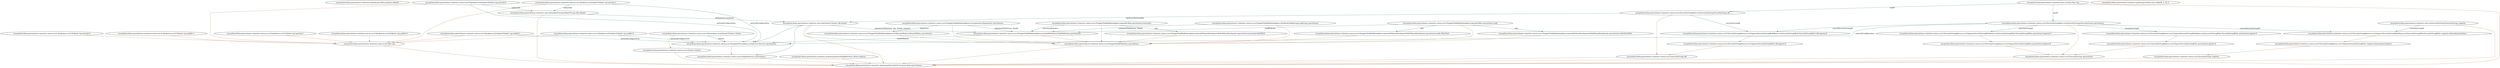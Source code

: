 strict digraph {
    Resource0 [label="urn:pulumi:demo-persistence::teastore::pulumi:providers:pulumi::default"];
    Resource1 [label="urn:pulumi:demo-persistence::teastore::awsx:x:ec2:Vpc$awsx:x:ec2:Subnet::vpc-private-1"];
    Resource1 -> Resource2 [color = "#AA6639"];
    Resource3 [label="urn:pulumi:demo-persistence::teastore::awsx:x:ecs:FargateService::persistence"];
    Resource3 -> Resource4 [color = "#AA6639"];
    Resource5 [label="urn:pulumi:demo-persistence::teastore::awsx:x:ecs:FargateTaskDefinition$aws:iam/role:Role::persistence-execution"];
    Resource5 -> Resource6 [color = "#AA6639"];
    Resource5 -> Resource7 [color = "#246C60", label = "role"];
    Resource5 -> Resource8 [color = "#246C60", label = "executionRoleArn"];
    Resource9 [label="urn:pulumi:demo-persistence::teastore::awsx:x:ec2:SecurityGroup$aws:ec2/securityGroup:SecurityGroup::persistence"];
    Resource9 -> Resource10 [color = "#246C60", label = "securityGroupId"];
    Resource9 -> Resource11 [color = "#246C60", label = "sourceSecurityGroupId"];
    Resource9 -> Resource12 [color = "#246C60", label = "sourceSecurityGroupId"];
    Resource9 -> Resource13 [color = "#246C60", label = "networkConfiguration"];
    Resource9 -> Resource14 [color = "#AA6639"];
    Resource9 -> Resource15 [color = "#246C60", label = "securityGroupId"];
    Resource15 [label="urn:pulumi:demo-persistence::teastore::awsx:x:ec2:SecurityGroup$awsx:x:ec2:EgressSecurityGroupRule$aws:ec2/securityGroupRule:SecurityGroupRule::persistence-egress-0"];
    Resource15 -> Resource16 [color = "#AA6639"];
    Resource17 [label="urn:pulumi:demo-persistence::teastore::awsx:x:ecs:FargateTaskDefinition$aws:cloudwatch/logGroup:LogGroup::persistence"];
    Resource17 -> Resource6 [color = "#AA6639"];
    Resource17 -> Resource8 [color = "#246C60", label = "containerDefinitions, family"];
    Resource18 [label="urn:pulumi:demo-persistence::teastore::pulumi:pulumi:StackReference::demo-registry"];
    Resource18 -> Resource4 [color = "#AA6639"];
    Resource19 [label="urn:pulumi:demo-persistence::teastore::awsx:x:ec2:Vpc$awsx:x:ec2:Subnet::vpc-private-0"];
    Resource19 -> Resource2 [color = "#AA6639"];
    Resource20 [label="urn:pulumi:demo-persistence::teastore::awsx:x:ec2:SecurityGroup$awsx:x:ec2:IngressSecurityGroupRule::persistence-ingress-0"];
    Resource20 -> Resource14 [color = "#AA6639"];
    Resource21 [label="urn:pulumi:demo-persistence::teastore::awsx:x:ec2:Vpc$aws:ec2/subnet:Subnet::vpc-public-1"];
    Resource21 -> Resource13 [color = "#246C60", label = "networkConfiguration"];
    Resource21 -> Resource2 [color = "#AA6639"];
    Resource22 [label="urn:pulumi:demo-persistence::teastore::awsx:x:ec2:SecurityGroup$aws:ec2/securityGroup:SecurityGroup::db"];
    Resource22 -> Resource11 [color = "#246C60", label = "securityGroupId"];
    Resource22 -> Resource23 [color = "#246C60", label = "vpcSecurityGroupIds"];
    Resource22 -> Resource24 [color = "#AA6639"];
    Resource25 [label="urn:pulumi:demo-persistence::teastore::awsx:x:ecs:FargateTaskDefinition$aws:iam/role:Role::persistence-task"];
    Resource25 -> Resource6 [color = "#AA6639"];
    Resource25 -> Resource26 [color = "#246C60", label = "role"];
    Resource25 -> Resource8 [color = "#246C60", label = "taskRoleArn"];
    Resource25 -> Resource27 [color = "#246C60", label = "role"];
    Resource26 [label="urn:pulumi:demo-persistence::teastore::awsx:x:ecs:FargateTaskDefinition$aws:iam/rolePolicyAttachment:RolePolicyAttachment::persistence-task-fd1a00e5"];
    Resource26 -> Resource6 [color = "#AA6639"];
    Resource7 [label="urn:pulumi:demo-persistence::teastore::awsx:x:ecs:FargateTaskDefinition$aws:iam/rolePolicyAttachment:RolePolicyAttachment::persistence-execution-9a42f520"];
    Resource7 -> Resource6 [color = "#AA6639"];
    Resource14 [label="urn:pulumi:demo-persistence::teastore::awsx:x:ec2:SecurityGroup::persistence"];
    Resource14 -> Resource4 [color = "#AA6639"];
    Resource28 [label="urn:pulumi:demo-persistence::teastore::awsx:x:ec2:Vpc$awsx:x:ec2:Subnet::vpc-public-0"];
    Resource28 -> Resource2 [color = "#AA6639"];
    Resource29 [label="urn:pulumi:demo-persistence::teastore::awsx:x:ec2:SecurityGroup$awsx:x:ec2:IngressSecurityGroupRule::db-ingress-0"];
    Resource29 -> Resource24 [color = "#AA6639"];
    Resource30 [label="urn:pulumi:demo-persistence::teastore::awsx:x:ec2:Vpc$aws:ec2/subnet:Subnet::vpc-public-0"];
    Resource30 -> Resource13 [color = "#246C60", label = "networkConfiguration"];
    Resource30 -> Resource2 [color = "#AA6639"];
    Resource31 [label="urn:pulumi:demo-persistence::teastore::aws:rds/subnetGroup:SubnetGroup::db-subnets"];
    Resource31 -> Resource23 [color = "#246C60", label = "dbSubnetGroupName"];
    Resource31 -> Resource4 [color = "#AA6639"];
    Resource8 [label="urn:pulumi:demo-persistence::teastore::awsx:x:ecs:FargateTaskDefinition$aws:ecs/taskDefinition:TaskDefinition::persistence"];
    Resource8 -> Resource13 [color = "#246C60", label = "taskDefinition"];
    Resource8 -> Resource6 [color = "#AA6639"];
    Resource27 [label="urn:pulumi:demo-persistence::teastore::awsx:x:ecs:FargateTaskDefinition$aws:iam/rolePolicyAttachment:RolePolicyAttachment::persistence-task-32be53a2"];
    Resource27 -> Resource6 [color = "#AA6639"];
    Resource2 [label="urn:pulumi:demo-persistence::teastore::awsx:x:ec2:Vpc::vpc"];
    Resource2 -> Resource4 [color = "#AA6639"];
    Resource24 [label="urn:pulumi:demo-persistence::teastore::awsx:x:ec2:SecurityGroup::db"];
    Resource24 -> Resource4 [color = "#AA6639"];
    Resource32 [label="urn:pulumi:demo-persistence::teastore::awsx:x:ec2:Vpc$awsx:x:ec2:Subnet::vpc-public-1"];
    Resource32 -> Resource2 [color = "#AA6639"];
    Resource33 [label="urn:pulumi:demo-persistence::teastore::aws:ec2/securityGroup:SecurityGroup::registry"];
    Resource33 -> Resource12 [color = "#246C60", label = "securityGroupId"];
    Resource33 -> Resource4 [color = "#AA6639"];
    Resource34 [label="urn:pulumi:demo-persistence::teastore::awsx:x:ecs:FargateTaskDefinition$aws:ecr/repository:Repository::persistence"];
    Resource34 -> Resource35 [color = "#246C60", label = "repository"];
    Resource34 -> Resource8 [color = "#246C60", label = "containerDefinitions, family"];
    Resource34 -> Resource6 [color = "#AA6639"];
    Resource36 [label="urn:pulumi:demo-persistence::teastore::pulumi:providers:aws::default_3_19_3"];
    Resource16 [label="urn:pulumi:demo-persistence::teastore::awsx:x:ec2:SecurityGroup$awsx:x:ec2:EgressSecurityGroupRule::persistence-egress-0"];
    Resource16 -> Resource14 [color = "#AA6639"];
    Resource37 [label="urn:pulumi:demo-persistence::teastore::awsx:x:ec2:Vpc$aws:ec2/subnet:Subnet::vpc-private-0"];
    Resource37 -> Resource2 [color = "#AA6639"];
    Resource37 -> Resource13 [color = "#246C60", label = "networkConfiguration"];
    Resource37 -> Resource31 [color = "#246C60", label = "subnetIds"];
    Resource38 [label="urn:pulumi:demo-persistence::teastore::aws:ec2/vpc:Vpc::vpc"];
    Resource38 -> Resource4 [color = "#AA6639"];
    Resource38 -> Resource22 [color = "#246C60", label = "vpcId"];
    Resource38 -> Resource9 [color = "#246C60", label = "vpcId"];
    Resource12 [label="urn:pulumi:demo-persistence::teastore::awsx:x:ec2:SecurityGroup$awsx:x:ec2:IngressSecurityGroupRule$aws:ec2/securityGroupRule:SecurityGroupRule::registry-inbound-persistence"];
    Resource12 -> Resource39 [color = "#AA6639"];
    Resource35 [label="urn:pulumi:demo-persistence::teastore::awsx:x:ecs:FargateTaskDefinition$aws:ecr/lifecyclePolicy:LifecyclePolicy::persistence"];
    Resource35 -> Resource6 [color = "#AA6639"];
    Resource13 [label="urn:pulumi:demo-persistence::teastore::awsx:x:ecs:FargateService$aws:ecs/service:Service::persistence"];
    Resource13 -> Resource3 [color = "#AA6639"];
    Resource4 [label="urn:pulumi:demo-persistence::teastore::pulumi:pulumi:Stack::teastore-demo-persistence"];
    Resource39 [label="urn:pulumi:demo-persistence::teastore::awsx:x:ec2:SecurityGroup$awsx:x:ec2:IngressSecurityGroupRule::registry-inbound-persistence"];
    Resource39 -> Resource40 [color = "#AA6639"];
    Resource41 [label="urn:pulumi:demo-persistence::teastore::awsx:x:ecs:Cluster$aws:ecs/cluster:Cluster::cluster"];
    Resource41 -> Resource42 [color = "#AA6639"];
    Resource41 -> Resource13 [color = "#246C60", label = "cluster"];
    Resource10 [label="urn:pulumi:demo-persistence::teastore::awsx:x:ec2:SecurityGroup$awsx:x:ec2:IngressSecurityGroupRule$aws:ec2/securityGroupRule:SecurityGroupRule::persistence-ingress-0"];
    Resource10 -> Resource20 [color = "#AA6639"];
    Resource11 [label="urn:pulumi:demo-persistence::teastore::awsx:x:ec2:SecurityGroup$awsx:x:ec2:IngressSecurityGroupRule$aws:ec2/securityGroupRule:SecurityGroupRule::db-ingress-0"];
    Resource11 -> Resource29 [color = "#AA6639"];
    Resource40 [label="urn:pulumi:demo-persistence::teastore::awsx:x:ec2:SecurityGroup::registry"];
    Resource40 -> Resource4 [color = "#AA6639"];
    Resource42 [label="urn:pulumi:demo-persistence::teastore::awsx:x:ecs:Cluster::cluster"];
    Resource42 -> Resource4 [color = "#AA6639"];
    Resource43 [label="urn:pulumi:demo-persistence::teastore::awsx:x:ec2:Vpc$aws:ec2/subnet:Subnet::vpc-private-1"];
    Resource43 -> Resource13 [color = "#246C60", label = "networkConfiguration"];
    Resource43 -> Resource2 [color = "#AA6639"];
    Resource43 -> Resource31 [color = "#246C60", label = "subnetIds"];
    Resource23 [label="urn:pulumi:demo-persistence::teastore::aws:rds/cluster:Cluster::db-cluster"];
    Resource23 -> Resource13 [color = "#246C60"];
    Resource23 -> Resource4 [color = "#AA6639"];
    Resource23 -> Resource6 [color = "#246C60"];
    Resource23 -> Resource3 [color = "#246C60"];
    Resource23 -> Resource8 [color = "#246C60", label = "containerDefinitions, cpu, family, memory"];
    Resource6 [label="urn:pulumi:demo-persistence::teastore::awsx:x:ecs:FargateTaskDefinition::persistence"];
    Resource6 -> Resource4 [color = "#AA6639"];
}
